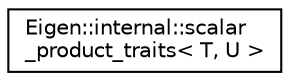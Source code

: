 digraph "Graphical Class Hierarchy"
{
  edge [fontname="Helvetica",fontsize="10",labelfontname="Helvetica",labelfontsize="10"];
  node [fontname="Helvetica",fontsize="10",shape=record];
  rankdir="LR";
  Node1 [label="Eigen::internal::scalar\l_product_traits\< T, U \>",height=0.2,width=0.4,color="black", fillcolor="white", style="filled",URL="$struct_eigen_1_1internal_1_1scalar__product__traits.html"];
}
